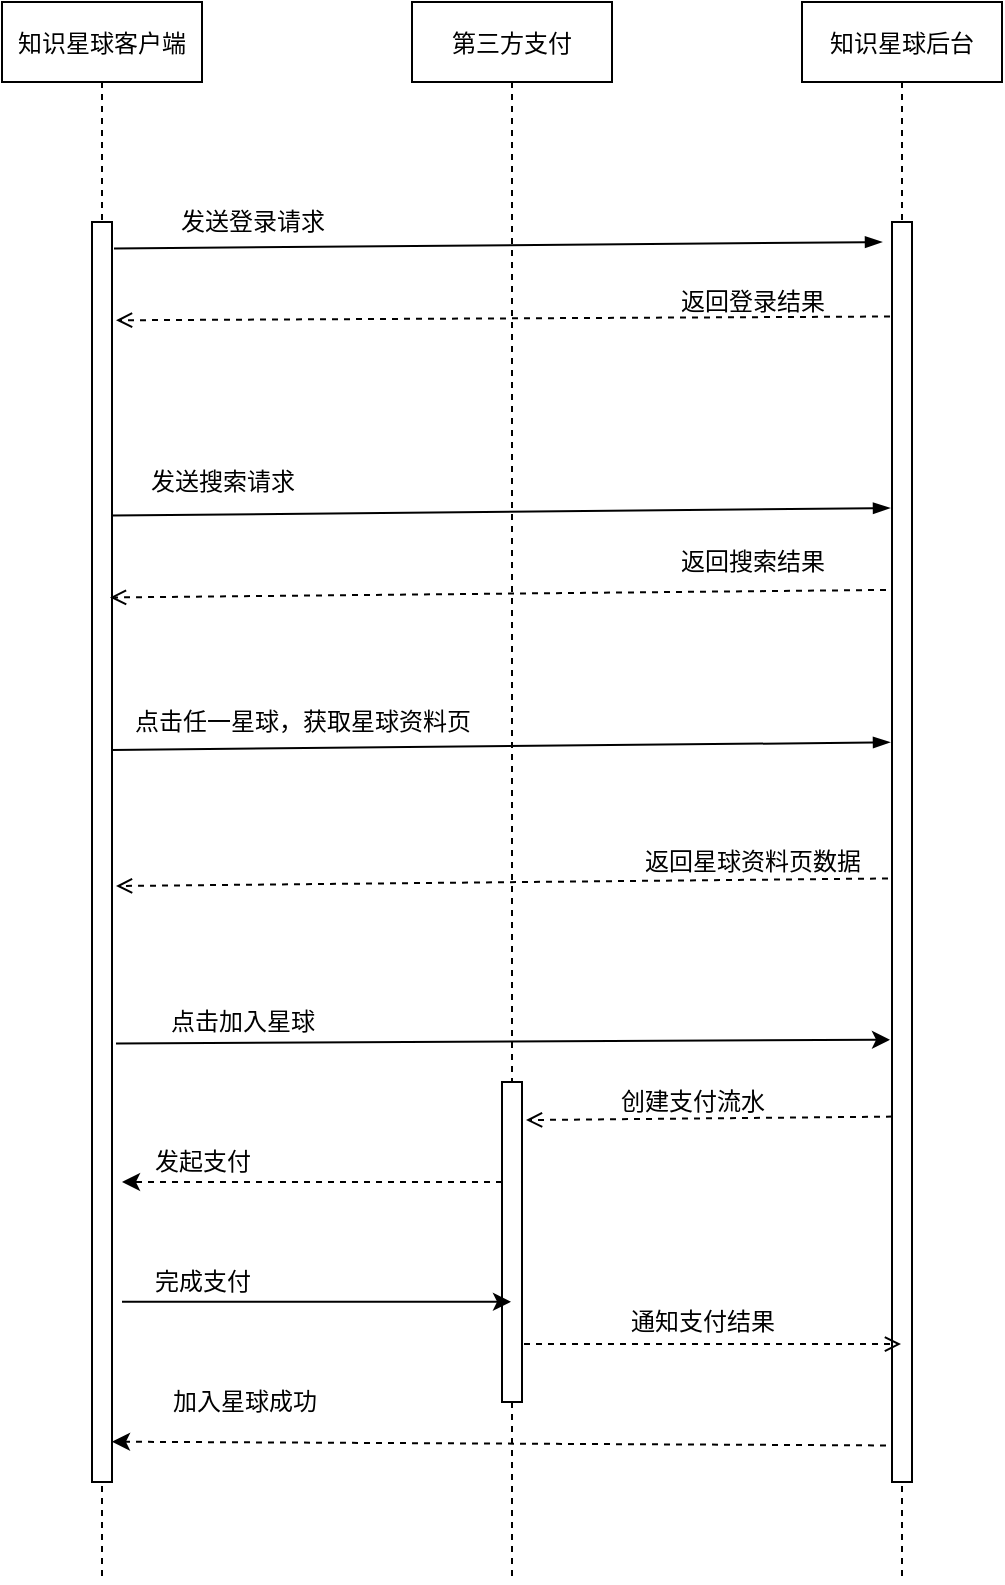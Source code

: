 <mxfile version="15.5.8" type="github">
  <diagram id="kgpKYQtTHZ0yAKxKKP6v" name="Page-1">
    <mxGraphModel dx="1164" dy="682" grid="1" gridSize="10" guides="1" tooltips="1" connect="1" arrows="1" fold="1" page="1" pageScale="1" pageWidth="850" pageHeight="1100" math="0" shadow="0">
      <root>
        <mxCell id="0" />
        <mxCell id="1" parent="0" />
        <mxCell id="3nuBFxr9cyL0pnOWT2aG-1" value="知识星球客户端" style="shape=umlLifeline;perimeter=lifelinePerimeter;container=1;collapsible=0;recursiveResize=0;rounded=0;shadow=0;strokeWidth=1;" parent="1" vertex="1">
          <mxGeometry x="120" y="80" width="100" height="790" as="geometry" />
        </mxCell>
        <mxCell id="3nuBFxr9cyL0pnOWT2aG-2" value="" style="points=[];perimeter=orthogonalPerimeter;rounded=0;shadow=0;strokeWidth=1;" parent="3nuBFxr9cyL0pnOWT2aG-1" vertex="1">
          <mxGeometry x="45" y="110" width="10" height="630" as="geometry" />
        </mxCell>
        <mxCell id="3nuBFxr9cyL0pnOWT2aG-5" value="第三方支付" style="shape=umlLifeline;perimeter=lifelinePerimeter;container=1;collapsible=0;recursiveResize=0;rounded=0;shadow=0;strokeWidth=1;" parent="1" vertex="1">
          <mxGeometry x="325" y="80" width="100" height="790" as="geometry" />
        </mxCell>
        <mxCell id="3nuBFxr9cyL0pnOWT2aG-6" value="" style="points=[];perimeter=orthogonalPerimeter;rounded=0;shadow=0;strokeWidth=1;" parent="3nuBFxr9cyL0pnOWT2aG-5" vertex="1">
          <mxGeometry x="45" y="540" width="10" height="160" as="geometry" />
        </mxCell>
        <mxCell id="9GrYp0oR3SbUmOQ9qg4n-10" value="知识星球后台" style="shape=umlLifeline;perimeter=lifelinePerimeter;container=1;collapsible=0;recursiveResize=0;rounded=0;shadow=0;strokeWidth=1;" vertex="1" parent="1">
          <mxGeometry x="520" y="80" width="100" height="790" as="geometry" />
        </mxCell>
        <mxCell id="9GrYp0oR3SbUmOQ9qg4n-11" value="" style="points=[];perimeter=orthogonalPerimeter;rounded=0;shadow=0;strokeWidth=1;" vertex="1" parent="9GrYp0oR3SbUmOQ9qg4n-10">
          <mxGeometry x="45" y="110" width="10" height="630" as="geometry" />
        </mxCell>
        <mxCell id="9GrYp0oR3SbUmOQ9qg4n-23" value="" style="endArrow=blockThin;html=1;rounded=0;exitX=1;exitY=0.233;exitDx=0;exitDy=0;exitPerimeter=0;endFill=1;entryX=-0.1;entryY=0.227;entryDx=0;entryDy=0;entryPerimeter=0;" edge="1" parent="1" source="3nuBFxr9cyL0pnOWT2aG-2" target="9GrYp0oR3SbUmOQ9qg4n-11">
          <mxGeometry width="50" height="50" relative="1" as="geometry">
            <mxPoint x="210" y="360" as="sourcePoint" />
            <mxPoint x="560" y="332" as="targetPoint" />
          </mxGeometry>
        </mxCell>
        <mxCell id="9GrYp0oR3SbUmOQ9qg4n-24" value="" style="endArrow=blockThin;html=1;rounded=0;endFill=1;exitX=1.1;exitY=0.021;exitDx=0;exitDy=0;exitPerimeter=0;" edge="1" parent="1" source="3nuBFxr9cyL0pnOWT2aG-2">
          <mxGeometry width="50" height="50" relative="1" as="geometry">
            <mxPoint x="180" y="210" as="sourcePoint" />
            <mxPoint x="560" y="200" as="targetPoint" />
          </mxGeometry>
        </mxCell>
        <mxCell id="9GrYp0oR3SbUmOQ9qg4n-25" value="发送登录请求" style="text;html=1;align=center;verticalAlign=middle;resizable=0;points=[];autosize=1;strokeColor=none;fillColor=none;" vertex="1" parent="1">
          <mxGeometry x="200" y="180" width="90" height="20" as="geometry" />
        </mxCell>
        <mxCell id="9GrYp0oR3SbUmOQ9qg4n-26" value="" style="endArrow=open;html=1;rounded=0;exitX=-0.1;exitY=0.075;exitDx=0;exitDy=0;exitPerimeter=0;dashed=1;endFill=0;entryX=1.2;entryY=0.078;entryDx=0;entryDy=0;entryPerimeter=0;" edge="1" parent="1" source="9GrYp0oR3SbUmOQ9qg4n-11" target="3nuBFxr9cyL0pnOWT2aG-2">
          <mxGeometry width="50" height="50" relative="1" as="geometry">
            <mxPoint x="560" y="260" as="sourcePoint" />
            <mxPoint x="200" y="240" as="targetPoint" />
          </mxGeometry>
        </mxCell>
        <mxCell id="9GrYp0oR3SbUmOQ9qg4n-27" value="返回登录结果" style="text;html=1;align=center;verticalAlign=middle;resizable=0;points=[];autosize=1;strokeColor=none;fillColor=none;" vertex="1" parent="1">
          <mxGeometry x="450" y="220" width="90" height="20" as="geometry" />
        </mxCell>
        <mxCell id="9GrYp0oR3SbUmOQ9qg4n-28" value="发送搜索请求" style="text;html=1;align=center;verticalAlign=middle;resizable=0;points=[];autosize=1;strokeColor=none;fillColor=none;" vertex="1" parent="1">
          <mxGeometry x="185" y="310" width="90" height="20" as="geometry" />
        </mxCell>
        <mxCell id="9GrYp0oR3SbUmOQ9qg4n-30" value="" style="endArrow=open;html=1;rounded=0;exitX=-0.3;exitY=0.292;exitDx=0;exitDy=0;exitPerimeter=0;entryX=0.9;entryY=0.298;entryDx=0;entryDy=0;entryPerimeter=0;dashed=1;endFill=0;" edge="1" parent="1" source="9GrYp0oR3SbUmOQ9qg4n-11" target="3nuBFxr9cyL0pnOWT2aG-2">
          <mxGeometry width="50" height="50" relative="1" as="geometry">
            <mxPoint x="440" y="420" as="sourcePoint" />
            <mxPoint x="490" y="370" as="targetPoint" />
          </mxGeometry>
        </mxCell>
        <mxCell id="9GrYp0oR3SbUmOQ9qg4n-31" value="返回搜索结果" style="text;html=1;align=center;verticalAlign=middle;resizable=0;points=[];autosize=1;strokeColor=none;fillColor=none;" vertex="1" parent="1">
          <mxGeometry x="450" y="350" width="90" height="20" as="geometry" />
        </mxCell>
        <mxCell id="9GrYp0oR3SbUmOQ9qg4n-34" value="" style="endArrow=blockThin;html=1;rounded=0;exitX=1;exitY=0.419;exitDx=0;exitDy=0;exitPerimeter=0;entryX=-0.1;entryY=0.413;entryDx=0;entryDy=0;entryPerimeter=0;endFill=1;" edge="1" parent="1" source="3nuBFxr9cyL0pnOWT2aG-2" target="9GrYp0oR3SbUmOQ9qg4n-11">
          <mxGeometry width="50" height="50" relative="1" as="geometry">
            <mxPoint x="190" y="500" as="sourcePoint" />
            <mxPoint x="240" y="450" as="targetPoint" />
          </mxGeometry>
        </mxCell>
        <mxCell id="9GrYp0oR3SbUmOQ9qg4n-35" value="点击任一星球，获取星球资料页" style="text;html=1;align=center;verticalAlign=middle;resizable=0;points=[];autosize=1;strokeColor=none;fillColor=none;" vertex="1" parent="1">
          <mxGeometry x="180" y="430" width="180" height="20" as="geometry" />
        </mxCell>
        <mxCell id="9GrYp0oR3SbUmOQ9qg4n-36" value="" style="endArrow=open;html=1;rounded=0;exitX=-0.2;exitY=0.521;exitDx=0;exitDy=0;exitPerimeter=0;entryX=1.2;entryY=0.527;entryDx=0;entryDy=0;entryPerimeter=0;dashed=1;endFill=0;" edge="1" parent="1" source="9GrYp0oR3SbUmOQ9qg4n-11" target="3nuBFxr9cyL0pnOWT2aG-2">
          <mxGeometry width="50" height="50" relative="1" as="geometry">
            <mxPoint x="560" y="520" as="sourcePoint" />
            <mxPoint x="310" y="520" as="targetPoint" />
          </mxGeometry>
        </mxCell>
        <mxCell id="9GrYp0oR3SbUmOQ9qg4n-37" value="返回星球资料页数据" style="text;html=1;align=center;verticalAlign=middle;resizable=0;points=[];autosize=1;strokeColor=none;fillColor=none;" vertex="1" parent="1">
          <mxGeometry x="435" y="500" width="120" height="20" as="geometry" />
        </mxCell>
        <mxCell id="9GrYp0oR3SbUmOQ9qg4n-43" value="" style="endArrow=classic;html=1;rounded=0;exitX=1.2;exitY=0.652;exitDx=0;exitDy=0;exitPerimeter=0;entryX=-0.1;entryY=0.649;entryDx=0;entryDy=0;entryPerimeter=0;" edge="1" parent="1" source="3nuBFxr9cyL0pnOWT2aG-2" target="9GrYp0oR3SbUmOQ9qg4n-11">
          <mxGeometry width="50" height="50" relative="1" as="geometry">
            <mxPoint x="220" y="680" as="sourcePoint" />
            <mxPoint x="560" y="601" as="targetPoint" />
          </mxGeometry>
        </mxCell>
        <mxCell id="9GrYp0oR3SbUmOQ9qg4n-44" value="点击加入星球" style="text;html=1;align=center;verticalAlign=middle;resizable=0;points=[];autosize=1;strokeColor=none;fillColor=none;" vertex="1" parent="1">
          <mxGeometry x="195" y="580" width="90" height="20" as="geometry" />
        </mxCell>
        <mxCell id="9GrYp0oR3SbUmOQ9qg4n-45" value="" style="endArrow=open;html=1;rounded=0;endFill=0;entryX=1.2;entryY=0.119;entryDx=0;entryDy=0;entryPerimeter=0;exitX=0;exitY=0.71;exitDx=0;exitDy=0;exitPerimeter=0;dashed=1;" edge="1" parent="1" source="9GrYp0oR3SbUmOQ9qg4n-11" target="3nuBFxr9cyL0pnOWT2aG-6">
          <mxGeometry width="50" height="50" relative="1" as="geometry">
            <mxPoint x="560" y="639" as="sourcePoint" />
            <mxPoint x="480" y="680" as="targetPoint" />
          </mxGeometry>
        </mxCell>
        <mxCell id="9GrYp0oR3SbUmOQ9qg4n-46" value="创建支付流水" style="text;html=1;align=center;verticalAlign=middle;resizable=0;points=[];autosize=1;strokeColor=none;fillColor=none;" vertex="1" parent="1">
          <mxGeometry x="420" y="620" width="90" height="20" as="geometry" />
        </mxCell>
        <mxCell id="9GrYp0oR3SbUmOQ9qg4n-47" value="" style="endArrow=classic;html=1;rounded=0;dashed=1;" edge="1" parent="1">
          <mxGeometry width="50" height="50" relative="1" as="geometry">
            <mxPoint x="370" y="670" as="sourcePoint" />
            <mxPoint x="180" y="670" as="targetPoint" />
          </mxGeometry>
        </mxCell>
        <mxCell id="9GrYp0oR3SbUmOQ9qg4n-48" value="发起支付" style="text;html=1;align=center;verticalAlign=middle;resizable=0;points=[];autosize=1;strokeColor=none;fillColor=none;" vertex="1" parent="1">
          <mxGeometry x="190" y="650" width="60" height="20" as="geometry" />
        </mxCell>
        <mxCell id="9GrYp0oR3SbUmOQ9qg4n-49" value="" style="endArrow=classic;html=1;rounded=0;exitX=1.5;exitY=0.857;exitDx=0;exitDy=0;exitPerimeter=0;" edge="1" parent="1" source="3nuBFxr9cyL0pnOWT2aG-2" target="3nuBFxr9cyL0pnOWT2aG-5">
          <mxGeometry width="50" height="50" relative="1" as="geometry">
            <mxPoint x="270" y="660" as="sourcePoint" />
            <mxPoint x="320" y="610" as="targetPoint" />
          </mxGeometry>
        </mxCell>
        <mxCell id="9GrYp0oR3SbUmOQ9qg4n-50" value="完成支付" style="text;html=1;align=center;verticalAlign=middle;resizable=0;points=[];autosize=1;strokeColor=none;fillColor=none;" vertex="1" parent="1">
          <mxGeometry x="190" y="710" width="60" height="20" as="geometry" />
        </mxCell>
        <mxCell id="9GrYp0oR3SbUmOQ9qg4n-51" value="" style="endArrow=open;html=1;rounded=0;exitX=1.1;exitY=0.819;exitDx=0;exitDy=0;exitPerimeter=0;dashed=1;endFill=0;" edge="1" parent="1" source="3nuBFxr9cyL0pnOWT2aG-6" target="9GrYp0oR3SbUmOQ9qg4n-10">
          <mxGeometry width="50" height="50" relative="1" as="geometry">
            <mxPoint x="420" y="780" as="sourcePoint" />
            <mxPoint x="470" y="730" as="targetPoint" />
          </mxGeometry>
        </mxCell>
        <mxCell id="9GrYp0oR3SbUmOQ9qg4n-52" value="通知支付结果" style="text;html=1;align=center;verticalAlign=middle;resizable=0;points=[];autosize=1;strokeColor=none;fillColor=none;" vertex="1" parent="1">
          <mxGeometry x="425" y="730" width="90" height="20" as="geometry" />
        </mxCell>
        <mxCell id="9GrYp0oR3SbUmOQ9qg4n-53" value="" style="endArrow=classic;html=1;rounded=0;dashed=1;exitX=-0.3;exitY=0.971;exitDx=0;exitDy=0;exitPerimeter=0;entryX=1;entryY=0.968;entryDx=0;entryDy=0;entryPerimeter=0;" edge="1" parent="1" source="9GrYp0oR3SbUmOQ9qg4n-11" target="3nuBFxr9cyL0pnOWT2aG-2">
          <mxGeometry width="50" height="50" relative="1" as="geometry">
            <mxPoint x="470" y="840" as="sourcePoint" />
            <mxPoint x="200" y="802" as="targetPoint" />
          </mxGeometry>
        </mxCell>
        <mxCell id="9GrYp0oR3SbUmOQ9qg4n-54" value="加入星球成功" style="text;html=1;align=center;verticalAlign=middle;resizable=0;points=[];autosize=1;strokeColor=none;fillColor=none;" vertex="1" parent="1">
          <mxGeometry x="196" y="770" width="90" height="20" as="geometry" />
        </mxCell>
      </root>
    </mxGraphModel>
  </diagram>
</mxfile>
